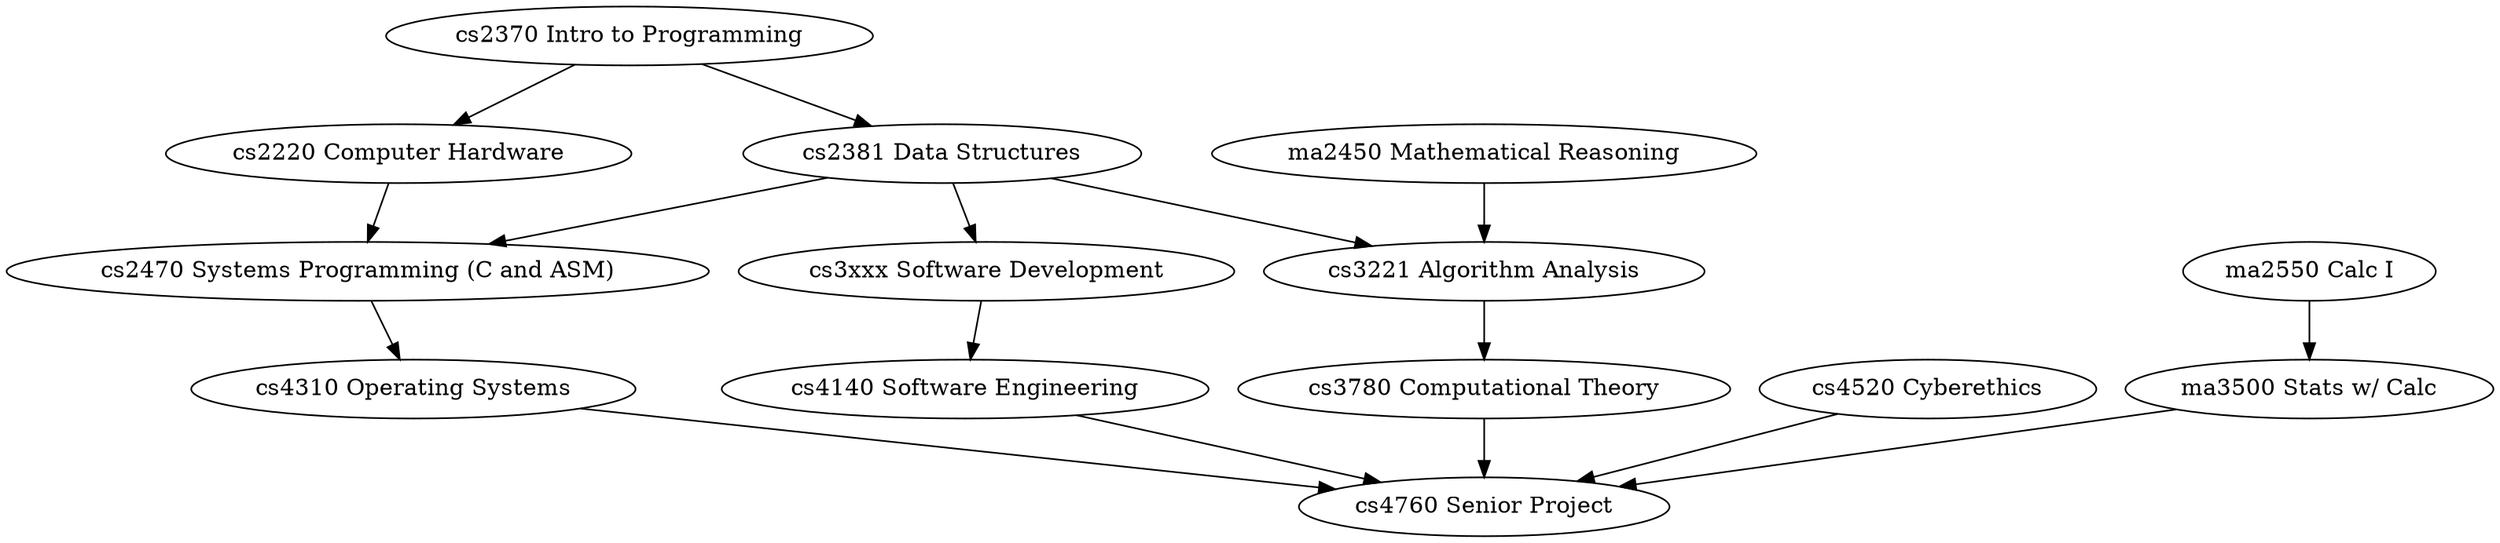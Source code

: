 
digraph {
  // Programming Sequence
  cs2370 [label="\N Intro to Programming"]

  cs2381 [label="\N Data Structures"]
  cs2370 -> cs2381

  cs3xxx [label="\N Software Development"]
  cs2381 -> cs3xxx

  cs4140 [label="\N Software Engineering"]
  cs3xxx -> cs4140

  // Low Level and OS
  cs2220 [label="\N Computer Hardware"]
  cs2370 -> cs2220

  cs2470 [label="\N Systems Programming (C and ASM)"]
  cs2220 -> cs2470
  cs2381 -> cs2470

  cs4310 [label="\N Operating Systems"]
  cs2470 -> cs4310

  // Algo and Theory
  ma2450 [label="\N Mathematical Reasoning"]

  cs3221 [label="\N Algorithm Analysis"]
  cs2381 -> cs3221
  ma2450 -> cs3221

  cs3780 [label="\N Computational Theory"]
  cs3221 -> cs3780

  // Ethics
  cs4520 [label="\N Cyberethics"]

  // Math Reqs
  ma2550 [label="\N Calc I"]

  ma3500 [label="\N Stats w/ Calc"]
  ma2550 -> ma3500

  // Final Project
  cs4760 [label="\N Senior Project"]
  cs3780 -> cs4760
  cs4310 -> cs4760
  cs4140 -> cs4760
  cs4520 -> cs4760
  ma3500 -> cs4760
}

